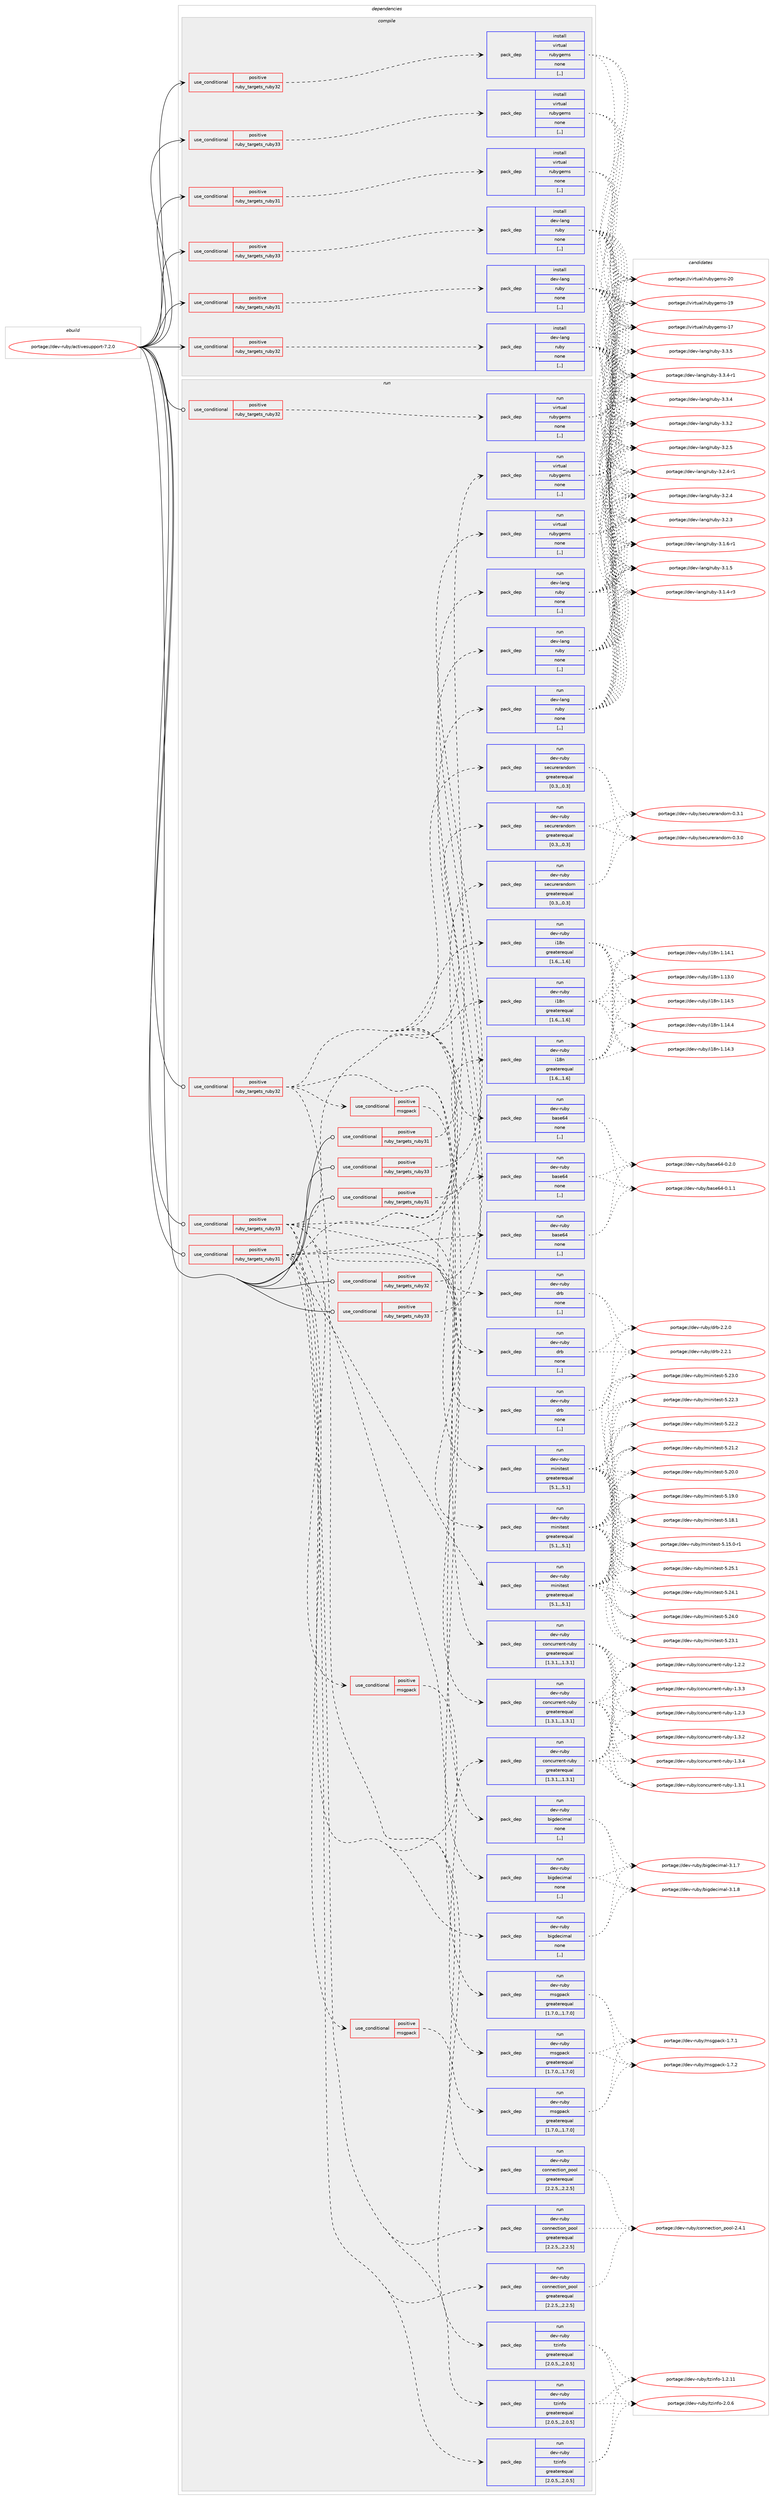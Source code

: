 digraph prolog {

# *************
# Graph options
# *************

newrank=true;
concentrate=true;
compound=true;
graph [rankdir=LR,fontname=Helvetica,fontsize=10,ranksep=1.5];#, ranksep=2.5, nodesep=0.2];
edge  [arrowhead=vee];
node  [fontname=Helvetica,fontsize=10];

# **********
# The ebuild
# **********

subgraph cluster_leftcol {
color=gray;
label=<<i>ebuild</i>>;
id [label="portage://dev-ruby/activesupport-7.2.0", color=red, width=4, href="../dev-ruby/activesupport-7.2.0.svg"];
}

# ****************
# The dependencies
# ****************

subgraph cluster_midcol {
color=gray;
label=<<i>dependencies</i>>;
subgraph cluster_compile {
fillcolor="#eeeeee";
style=filled;
label=<<i>compile</i>>;
subgraph cond174629 {
dependency670897 [label=<<TABLE BORDER="0" CELLBORDER="1" CELLSPACING="0" CELLPADDING="4"><TR><TD ROWSPAN="3" CELLPADDING="10">use_conditional</TD></TR><TR><TD>positive</TD></TR><TR><TD>ruby_targets_ruby31</TD></TR></TABLE>>, shape=none, color=red];
subgraph pack491390 {
dependency670898 [label=<<TABLE BORDER="0" CELLBORDER="1" CELLSPACING="0" CELLPADDING="4" WIDTH="220"><TR><TD ROWSPAN="6" CELLPADDING="30">pack_dep</TD></TR><TR><TD WIDTH="110">install</TD></TR><TR><TD>dev-lang</TD></TR><TR><TD>ruby</TD></TR><TR><TD>none</TD></TR><TR><TD>[,,]</TD></TR></TABLE>>, shape=none, color=blue];
}
dependency670897:e -> dependency670898:w [weight=20,style="dashed",arrowhead="vee"];
}
id:e -> dependency670897:w [weight=20,style="solid",arrowhead="vee"];
subgraph cond174630 {
dependency670899 [label=<<TABLE BORDER="0" CELLBORDER="1" CELLSPACING="0" CELLPADDING="4"><TR><TD ROWSPAN="3" CELLPADDING="10">use_conditional</TD></TR><TR><TD>positive</TD></TR><TR><TD>ruby_targets_ruby31</TD></TR></TABLE>>, shape=none, color=red];
subgraph pack491391 {
dependency670900 [label=<<TABLE BORDER="0" CELLBORDER="1" CELLSPACING="0" CELLPADDING="4" WIDTH="220"><TR><TD ROWSPAN="6" CELLPADDING="30">pack_dep</TD></TR><TR><TD WIDTH="110">install</TD></TR><TR><TD>virtual</TD></TR><TR><TD>rubygems</TD></TR><TR><TD>none</TD></TR><TR><TD>[,,]</TD></TR></TABLE>>, shape=none, color=blue];
}
dependency670899:e -> dependency670900:w [weight=20,style="dashed",arrowhead="vee"];
}
id:e -> dependency670899:w [weight=20,style="solid",arrowhead="vee"];
subgraph cond174631 {
dependency670901 [label=<<TABLE BORDER="0" CELLBORDER="1" CELLSPACING="0" CELLPADDING="4"><TR><TD ROWSPAN="3" CELLPADDING="10">use_conditional</TD></TR><TR><TD>positive</TD></TR><TR><TD>ruby_targets_ruby32</TD></TR></TABLE>>, shape=none, color=red];
subgraph pack491392 {
dependency670902 [label=<<TABLE BORDER="0" CELLBORDER="1" CELLSPACING="0" CELLPADDING="4" WIDTH="220"><TR><TD ROWSPAN="6" CELLPADDING="30">pack_dep</TD></TR><TR><TD WIDTH="110">install</TD></TR><TR><TD>dev-lang</TD></TR><TR><TD>ruby</TD></TR><TR><TD>none</TD></TR><TR><TD>[,,]</TD></TR></TABLE>>, shape=none, color=blue];
}
dependency670901:e -> dependency670902:w [weight=20,style="dashed",arrowhead="vee"];
}
id:e -> dependency670901:w [weight=20,style="solid",arrowhead="vee"];
subgraph cond174632 {
dependency670903 [label=<<TABLE BORDER="0" CELLBORDER="1" CELLSPACING="0" CELLPADDING="4"><TR><TD ROWSPAN="3" CELLPADDING="10">use_conditional</TD></TR><TR><TD>positive</TD></TR><TR><TD>ruby_targets_ruby32</TD></TR></TABLE>>, shape=none, color=red];
subgraph pack491393 {
dependency670904 [label=<<TABLE BORDER="0" CELLBORDER="1" CELLSPACING="0" CELLPADDING="4" WIDTH="220"><TR><TD ROWSPAN="6" CELLPADDING="30">pack_dep</TD></TR><TR><TD WIDTH="110">install</TD></TR><TR><TD>virtual</TD></TR><TR><TD>rubygems</TD></TR><TR><TD>none</TD></TR><TR><TD>[,,]</TD></TR></TABLE>>, shape=none, color=blue];
}
dependency670903:e -> dependency670904:w [weight=20,style="dashed",arrowhead="vee"];
}
id:e -> dependency670903:w [weight=20,style="solid",arrowhead="vee"];
subgraph cond174633 {
dependency670905 [label=<<TABLE BORDER="0" CELLBORDER="1" CELLSPACING="0" CELLPADDING="4"><TR><TD ROWSPAN="3" CELLPADDING="10">use_conditional</TD></TR><TR><TD>positive</TD></TR><TR><TD>ruby_targets_ruby33</TD></TR></TABLE>>, shape=none, color=red];
subgraph pack491394 {
dependency670906 [label=<<TABLE BORDER="0" CELLBORDER="1" CELLSPACING="0" CELLPADDING="4" WIDTH="220"><TR><TD ROWSPAN="6" CELLPADDING="30">pack_dep</TD></TR><TR><TD WIDTH="110">install</TD></TR><TR><TD>dev-lang</TD></TR><TR><TD>ruby</TD></TR><TR><TD>none</TD></TR><TR><TD>[,,]</TD></TR></TABLE>>, shape=none, color=blue];
}
dependency670905:e -> dependency670906:w [weight=20,style="dashed",arrowhead="vee"];
}
id:e -> dependency670905:w [weight=20,style="solid",arrowhead="vee"];
subgraph cond174634 {
dependency670907 [label=<<TABLE BORDER="0" CELLBORDER="1" CELLSPACING="0" CELLPADDING="4"><TR><TD ROWSPAN="3" CELLPADDING="10">use_conditional</TD></TR><TR><TD>positive</TD></TR><TR><TD>ruby_targets_ruby33</TD></TR></TABLE>>, shape=none, color=red];
subgraph pack491395 {
dependency670908 [label=<<TABLE BORDER="0" CELLBORDER="1" CELLSPACING="0" CELLPADDING="4" WIDTH="220"><TR><TD ROWSPAN="6" CELLPADDING="30">pack_dep</TD></TR><TR><TD WIDTH="110">install</TD></TR><TR><TD>virtual</TD></TR><TR><TD>rubygems</TD></TR><TR><TD>none</TD></TR><TR><TD>[,,]</TD></TR></TABLE>>, shape=none, color=blue];
}
dependency670907:e -> dependency670908:w [weight=20,style="dashed",arrowhead="vee"];
}
id:e -> dependency670907:w [weight=20,style="solid",arrowhead="vee"];
}
subgraph cluster_compileandrun {
fillcolor="#eeeeee";
style=filled;
label=<<i>compile and run</i>>;
}
subgraph cluster_run {
fillcolor="#eeeeee";
style=filled;
label=<<i>run</i>>;
subgraph cond174635 {
dependency670909 [label=<<TABLE BORDER="0" CELLBORDER="1" CELLSPACING="0" CELLPADDING="4"><TR><TD ROWSPAN="3" CELLPADDING="10">use_conditional</TD></TR><TR><TD>positive</TD></TR><TR><TD>ruby_targets_ruby31</TD></TR></TABLE>>, shape=none, color=red];
subgraph pack491396 {
dependency670910 [label=<<TABLE BORDER="0" CELLBORDER="1" CELLSPACING="0" CELLPADDING="4" WIDTH="220"><TR><TD ROWSPAN="6" CELLPADDING="30">pack_dep</TD></TR><TR><TD WIDTH="110">run</TD></TR><TR><TD>dev-lang</TD></TR><TR><TD>ruby</TD></TR><TR><TD>none</TD></TR><TR><TD>[,,]</TD></TR></TABLE>>, shape=none, color=blue];
}
dependency670909:e -> dependency670910:w [weight=20,style="dashed",arrowhead="vee"];
}
id:e -> dependency670909:w [weight=20,style="solid",arrowhead="odot"];
subgraph cond174636 {
dependency670911 [label=<<TABLE BORDER="0" CELLBORDER="1" CELLSPACING="0" CELLPADDING="4"><TR><TD ROWSPAN="3" CELLPADDING="10">use_conditional</TD></TR><TR><TD>positive</TD></TR><TR><TD>ruby_targets_ruby31</TD></TR></TABLE>>, shape=none, color=red];
subgraph pack491397 {
dependency670912 [label=<<TABLE BORDER="0" CELLBORDER="1" CELLSPACING="0" CELLPADDING="4" WIDTH="220"><TR><TD ROWSPAN="6" CELLPADDING="30">pack_dep</TD></TR><TR><TD WIDTH="110">run</TD></TR><TR><TD>dev-ruby</TD></TR><TR><TD>base64</TD></TR><TR><TD>none</TD></TR><TR><TD>[,,]</TD></TR></TABLE>>, shape=none, color=blue];
}
dependency670911:e -> dependency670912:w [weight=20,style="dashed",arrowhead="vee"];
subgraph pack491398 {
dependency670913 [label=<<TABLE BORDER="0" CELLBORDER="1" CELLSPACING="0" CELLPADDING="4" WIDTH="220"><TR><TD ROWSPAN="6" CELLPADDING="30">pack_dep</TD></TR><TR><TD WIDTH="110">run</TD></TR><TR><TD>dev-ruby</TD></TR><TR><TD>bigdecimal</TD></TR><TR><TD>none</TD></TR><TR><TD>[,,]</TD></TR></TABLE>>, shape=none, color=blue];
}
dependency670911:e -> dependency670913:w [weight=20,style="dashed",arrowhead="vee"];
subgraph pack491399 {
dependency670914 [label=<<TABLE BORDER="0" CELLBORDER="1" CELLSPACING="0" CELLPADDING="4" WIDTH="220"><TR><TD ROWSPAN="6" CELLPADDING="30">pack_dep</TD></TR><TR><TD WIDTH="110">run</TD></TR><TR><TD>dev-ruby</TD></TR><TR><TD>concurrent-ruby</TD></TR><TR><TD>greaterequal</TD></TR><TR><TD>[1.3.1,,,1.3.1]</TD></TR></TABLE>>, shape=none, color=blue];
}
dependency670911:e -> dependency670914:w [weight=20,style="dashed",arrowhead="vee"];
subgraph pack491400 {
dependency670915 [label=<<TABLE BORDER="0" CELLBORDER="1" CELLSPACING="0" CELLPADDING="4" WIDTH="220"><TR><TD ROWSPAN="6" CELLPADDING="30">pack_dep</TD></TR><TR><TD WIDTH="110">run</TD></TR><TR><TD>dev-ruby</TD></TR><TR><TD>connection_pool</TD></TR><TR><TD>greaterequal</TD></TR><TR><TD>[2.2.5,,,2.2.5]</TD></TR></TABLE>>, shape=none, color=blue];
}
dependency670911:e -> dependency670915:w [weight=20,style="dashed",arrowhead="vee"];
subgraph pack491401 {
dependency670916 [label=<<TABLE BORDER="0" CELLBORDER="1" CELLSPACING="0" CELLPADDING="4" WIDTH="220"><TR><TD ROWSPAN="6" CELLPADDING="30">pack_dep</TD></TR><TR><TD WIDTH="110">run</TD></TR><TR><TD>dev-ruby</TD></TR><TR><TD>drb</TD></TR><TR><TD>none</TD></TR><TR><TD>[,,]</TD></TR></TABLE>>, shape=none, color=blue];
}
dependency670911:e -> dependency670916:w [weight=20,style="dashed",arrowhead="vee"];
subgraph pack491402 {
dependency670917 [label=<<TABLE BORDER="0" CELLBORDER="1" CELLSPACING="0" CELLPADDING="4" WIDTH="220"><TR><TD ROWSPAN="6" CELLPADDING="30">pack_dep</TD></TR><TR><TD WIDTH="110">run</TD></TR><TR><TD>dev-ruby</TD></TR><TR><TD>i18n</TD></TR><TR><TD>greaterequal</TD></TR><TR><TD>[1.6,,,1.6]</TD></TR></TABLE>>, shape=none, color=blue];
}
dependency670911:e -> dependency670917:w [weight=20,style="dashed",arrowhead="vee"];
subgraph pack491403 {
dependency670918 [label=<<TABLE BORDER="0" CELLBORDER="1" CELLSPACING="0" CELLPADDING="4" WIDTH="220"><TR><TD ROWSPAN="6" CELLPADDING="30">pack_dep</TD></TR><TR><TD WIDTH="110">run</TD></TR><TR><TD>dev-ruby</TD></TR><TR><TD>minitest</TD></TR><TR><TD>greaterequal</TD></TR><TR><TD>[5.1,,,5.1]</TD></TR></TABLE>>, shape=none, color=blue];
}
dependency670911:e -> dependency670918:w [weight=20,style="dashed",arrowhead="vee"];
subgraph pack491404 {
dependency670919 [label=<<TABLE BORDER="0" CELLBORDER="1" CELLSPACING="0" CELLPADDING="4" WIDTH="220"><TR><TD ROWSPAN="6" CELLPADDING="30">pack_dep</TD></TR><TR><TD WIDTH="110">run</TD></TR><TR><TD>dev-ruby</TD></TR><TR><TD>securerandom</TD></TR><TR><TD>greaterequal</TD></TR><TR><TD>[0.3,,,0.3]</TD></TR></TABLE>>, shape=none, color=blue];
}
dependency670911:e -> dependency670919:w [weight=20,style="dashed",arrowhead="vee"];
subgraph pack491405 {
dependency670920 [label=<<TABLE BORDER="0" CELLBORDER="1" CELLSPACING="0" CELLPADDING="4" WIDTH="220"><TR><TD ROWSPAN="6" CELLPADDING="30">pack_dep</TD></TR><TR><TD WIDTH="110">run</TD></TR><TR><TD>dev-ruby</TD></TR><TR><TD>tzinfo</TD></TR><TR><TD>greaterequal</TD></TR><TR><TD>[2.0.5,,,2.0.5]</TD></TR></TABLE>>, shape=none, color=blue];
}
dependency670911:e -> dependency670920:w [weight=20,style="dashed",arrowhead="vee"];
subgraph cond174637 {
dependency670921 [label=<<TABLE BORDER="0" CELLBORDER="1" CELLSPACING="0" CELLPADDING="4"><TR><TD ROWSPAN="3" CELLPADDING="10">use_conditional</TD></TR><TR><TD>positive</TD></TR><TR><TD>msgpack</TD></TR></TABLE>>, shape=none, color=red];
subgraph pack491406 {
dependency670922 [label=<<TABLE BORDER="0" CELLBORDER="1" CELLSPACING="0" CELLPADDING="4" WIDTH="220"><TR><TD ROWSPAN="6" CELLPADDING="30">pack_dep</TD></TR><TR><TD WIDTH="110">run</TD></TR><TR><TD>dev-ruby</TD></TR><TR><TD>msgpack</TD></TR><TR><TD>greaterequal</TD></TR><TR><TD>[1.7.0,,,1.7.0]</TD></TR></TABLE>>, shape=none, color=blue];
}
dependency670921:e -> dependency670922:w [weight=20,style="dashed",arrowhead="vee"];
}
dependency670911:e -> dependency670921:w [weight=20,style="dashed",arrowhead="vee"];
}
id:e -> dependency670911:w [weight=20,style="solid",arrowhead="odot"];
subgraph cond174638 {
dependency670923 [label=<<TABLE BORDER="0" CELLBORDER="1" CELLSPACING="0" CELLPADDING="4"><TR><TD ROWSPAN="3" CELLPADDING="10">use_conditional</TD></TR><TR><TD>positive</TD></TR><TR><TD>ruby_targets_ruby31</TD></TR></TABLE>>, shape=none, color=red];
subgraph pack491407 {
dependency670924 [label=<<TABLE BORDER="0" CELLBORDER="1" CELLSPACING="0" CELLPADDING="4" WIDTH="220"><TR><TD ROWSPAN="6" CELLPADDING="30">pack_dep</TD></TR><TR><TD WIDTH="110">run</TD></TR><TR><TD>virtual</TD></TR><TR><TD>rubygems</TD></TR><TR><TD>none</TD></TR><TR><TD>[,,]</TD></TR></TABLE>>, shape=none, color=blue];
}
dependency670923:e -> dependency670924:w [weight=20,style="dashed",arrowhead="vee"];
}
id:e -> dependency670923:w [weight=20,style="solid",arrowhead="odot"];
subgraph cond174639 {
dependency670925 [label=<<TABLE BORDER="0" CELLBORDER="1" CELLSPACING="0" CELLPADDING="4"><TR><TD ROWSPAN="3" CELLPADDING="10">use_conditional</TD></TR><TR><TD>positive</TD></TR><TR><TD>ruby_targets_ruby32</TD></TR></TABLE>>, shape=none, color=red];
subgraph pack491408 {
dependency670926 [label=<<TABLE BORDER="0" CELLBORDER="1" CELLSPACING="0" CELLPADDING="4" WIDTH="220"><TR><TD ROWSPAN="6" CELLPADDING="30">pack_dep</TD></TR><TR><TD WIDTH="110">run</TD></TR><TR><TD>dev-lang</TD></TR><TR><TD>ruby</TD></TR><TR><TD>none</TD></TR><TR><TD>[,,]</TD></TR></TABLE>>, shape=none, color=blue];
}
dependency670925:e -> dependency670926:w [weight=20,style="dashed",arrowhead="vee"];
}
id:e -> dependency670925:w [weight=20,style="solid",arrowhead="odot"];
subgraph cond174640 {
dependency670927 [label=<<TABLE BORDER="0" CELLBORDER="1" CELLSPACING="0" CELLPADDING="4"><TR><TD ROWSPAN="3" CELLPADDING="10">use_conditional</TD></TR><TR><TD>positive</TD></TR><TR><TD>ruby_targets_ruby32</TD></TR></TABLE>>, shape=none, color=red];
subgraph pack491409 {
dependency670928 [label=<<TABLE BORDER="0" CELLBORDER="1" CELLSPACING="0" CELLPADDING="4" WIDTH="220"><TR><TD ROWSPAN="6" CELLPADDING="30">pack_dep</TD></TR><TR><TD WIDTH="110">run</TD></TR><TR><TD>dev-ruby</TD></TR><TR><TD>base64</TD></TR><TR><TD>none</TD></TR><TR><TD>[,,]</TD></TR></TABLE>>, shape=none, color=blue];
}
dependency670927:e -> dependency670928:w [weight=20,style="dashed",arrowhead="vee"];
subgraph pack491410 {
dependency670929 [label=<<TABLE BORDER="0" CELLBORDER="1" CELLSPACING="0" CELLPADDING="4" WIDTH="220"><TR><TD ROWSPAN="6" CELLPADDING="30">pack_dep</TD></TR><TR><TD WIDTH="110">run</TD></TR><TR><TD>dev-ruby</TD></TR><TR><TD>bigdecimal</TD></TR><TR><TD>none</TD></TR><TR><TD>[,,]</TD></TR></TABLE>>, shape=none, color=blue];
}
dependency670927:e -> dependency670929:w [weight=20,style="dashed",arrowhead="vee"];
subgraph pack491411 {
dependency670930 [label=<<TABLE BORDER="0" CELLBORDER="1" CELLSPACING="0" CELLPADDING="4" WIDTH="220"><TR><TD ROWSPAN="6" CELLPADDING="30">pack_dep</TD></TR><TR><TD WIDTH="110">run</TD></TR><TR><TD>dev-ruby</TD></TR><TR><TD>concurrent-ruby</TD></TR><TR><TD>greaterequal</TD></TR><TR><TD>[1.3.1,,,1.3.1]</TD></TR></TABLE>>, shape=none, color=blue];
}
dependency670927:e -> dependency670930:w [weight=20,style="dashed",arrowhead="vee"];
subgraph pack491412 {
dependency670931 [label=<<TABLE BORDER="0" CELLBORDER="1" CELLSPACING="0" CELLPADDING="4" WIDTH="220"><TR><TD ROWSPAN="6" CELLPADDING="30">pack_dep</TD></TR><TR><TD WIDTH="110">run</TD></TR><TR><TD>dev-ruby</TD></TR><TR><TD>connection_pool</TD></TR><TR><TD>greaterequal</TD></TR><TR><TD>[2.2.5,,,2.2.5]</TD></TR></TABLE>>, shape=none, color=blue];
}
dependency670927:e -> dependency670931:w [weight=20,style="dashed",arrowhead="vee"];
subgraph pack491413 {
dependency670932 [label=<<TABLE BORDER="0" CELLBORDER="1" CELLSPACING="0" CELLPADDING="4" WIDTH="220"><TR><TD ROWSPAN="6" CELLPADDING="30">pack_dep</TD></TR><TR><TD WIDTH="110">run</TD></TR><TR><TD>dev-ruby</TD></TR><TR><TD>drb</TD></TR><TR><TD>none</TD></TR><TR><TD>[,,]</TD></TR></TABLE>>, shape=none, color=blue];
}
dependency670927:e -> dependency670932:w [weight=20,style="dashed",arrowhead="vee"];
subgraph pack491414 {
dependency670933 [label=<<TABLE BORDER="0" CELLBORDER="1" CELLSPACING="0" CELLPADDING="4" WIDTH="220"><TR><TD ROWSPAN="6" CELLPADDING="30">pack_dep</TD></TR><TR><TD WIDTH="110">run</TD></TR><TR><TD>dev-ruby</TD></TR><TR><TD>i18n</TD></TR><TR><TD>greaterequal</TD></TR><TR><TD>[1.6,,,1.6]</TD></TR></TABLE>>, shape=none, color=blue];
}
dependency670927:e -> dependency670933:w [weight=20,style="dashed",arrowhead="vee"];
subgraph pack491415 {
dependency670934 [label=<<TABLE BORDER="0" CELLBORDER="1" CELLSPACING="0" CELLPADDING="4" WIDTH="220"><TR><TD ROWSPAN="6" CELLPADDING="30">pack_dep</TD></TR><TR><TD WIDTH="110">run</TD></TR><TR><TD>dev-ruby</TD></TR><TR><TD>minitest</TD></TR><TR><TD>greaterequal</TD></TR><TR><TD>[5.1,,,5.1]</TD></TR></TABLE>>, shape=none, color=blue];
}
dependency670927:e -> dependency670934:w [weight=20,style="dashed",arrowhead="vee"];
subgraph pack491416 {
dependency670935 [label=<<TABLE BORDER="0" CELLBORDER="1" CELLSPACING="0" CELLPADDING="4" WIDTH="220"><TR><TD ROWSPAN="6" CELLPADDING="30">pack_dep</TD></TR><TR><TD WIDTH="110">run</TD></TR><TR><TD>dev-ruby</TD></TR><TR><TD>securerandom</TD></TR><TR><TD>greaterequal</TD></TR><TR><TD>[0.3,,,0.3]</TD></TR></TABLE>>, shape=none, color=blue];
}
dependency670927:e -> dependency670935:w [weight=20,style="dashed",arrowhead="vee"];
subgraph pack491417 {
dependency670936 [label=<<TABLE BORDER="0" CELLBORDER="1" CELLSPACING="0" CELLPADDING="4" WIDTH="220"><TR><TD ROWSPAN="6" CELLPADDING="30">pack_dep</TD></TR><TR><TD WIDTH="110">run</TD></TR><TR><TD>dev-ruby</TD></TR><TR><TD>tzinfo</TD></TR><TR><TD>greaterequal</TD></TR><TR><TD>[2.0.5,,,2.0.5]</TD></TR></TABLE>>, shape=none, color=blue];
}
dependency670927:e -> dependency670936:w [weight=20,style="dashed",arrowhead="vee"];
subgraph cond174641 {
dependency670937 [label=<<TABLE BORDER="0" CELLBORDER="1" CELLSPACING="0" CELLPADDING="4"><TR><TD ROWSPAN="3" CELLPADDING="10">use_conditional</TD></TR><TR><TD>positive</TD></TR><TR><TD>msgpack</TD></TR></TABLE>>, shape=none, color=red];
subgraph pack491418 {
dependency670938 [label=<<TABLE BORDER="0" CELLBORDER="1" CELLSPACING="0" CELLPADDING="4" WIDTH="220"><TR><TD ROWSPAN="6" CELLPADDING="30">pack_dep</TD></TR><TR><TD WIDTH="110">run</TD></TR><TR><TD>dev-ruby</TD></TR><TR><TD>msgpack</TD></TR><TR><TD>greaterequal</TD></TR><TR><TD>[1.7.0,,,1.7.0]</TD></TR></TABLE>>, shape=none, color=blue];
}
dependency670937:e -> dependency670938:w [weight=20,style="dashed",arrowhead="vee"];
}
dependency670927:e -> dependency670937:w [weight=20,style="dashed",arrowhead="vee"];
}
id:e -> dependency670927:w [weight=20,style="solid",arrowhead="odot"];
subgraph cond174642 {
dependency670939 [label=<<TABLE BORDER="0" CELLBORDER="1" CELLSPACING="0" CELLPADDING="4"><TR><TD ROWSPAN="3" CELLPADDING="10">use_conditional</TD></TR><TR><TD>positive</TD></TR><TR><TD>ruby_targets_ruby32</TD></TR></TABLE>>, shape=none, color=red];
subgraph pack491419 {
dependency670940 [label=<<TABLE BORDER="0" CELLBORDER="1" CELLSPACING="0" CELLPADDING="4" WIDTH="220"><TR><TD ROWSPAN="6" CELLPADDING="30">pack_dep</TD></TR><TR><TD WIDTH="110">run</TD></TR><TR><TD>virtual</TD></TR><TR><TD>rubygems</TD></TR><TR><TD>none</TD></TR><TR><TD>[,,]</TD></TR></TABLE>>, shape=none, color=blue];
}
dependency670939:e -> dependency670940:w [weight=20,style="dashed",arrowhead="vee"];
}
id:e -> dependency670939:w [weight=20,style="solid",arrowhead="odot"];
subgraph cond174643 {
dependency670941 [label=<<TABLE BORDER="0" CELLBORDER="1" CELLSPACING="0" CELLPADDING="4"><TR><TD ROWSPAN="3" CELLPADDING="10">use_conditional</TD></TR><TR><TD>positive</TD></TR><TR><TD>ruby_targets_ruby33</TD></TR></TABLE>>, shape=none, color=red];
subgraph pack491420 {
dependency670942 [label=<<TABLE BORDER="0" CELLBORDER="1" CELLSPACING="0" CELLPADDING="4" WIDTH="220"><TR><TD ROWSPAN="6" CELLPADDING="30">pack_dep</TD></TR><TR><TD WIDTH="110">run</TD></TR><TR><TD>dev-lang</TD></TR><TR><TD>ruby</TD></TR><TR><TD>none</TD></TR><TR><TD>[,,]</TD></TR></TABLE>>, shape=none, color=blue];
}
dependency670941:e -> dependency670942:w [weight=20,style="dashed",arrowhead="vee"];
}
id:e -> dependency670941:w [weight=20,style="solid",arrowhead="odot"];
subgraph cond174644 {
dependency670943 [label=<<TABLE BORDER="0" CELLBORDER="1" CELLSPACING="0" CELLPADDING="4"><TR><TD ROWSPAN="3" CELLPADDING="10">use_conditional</TD></TR><TR><TD>positive</TD></TR><TR><TD>ruby_targets_ruby33</TD></TR></TABLE>>, shape=none, color=red];
subgraph pack491421 {
dependency670944 [label=<<TABLE BORDER="0" CELLBORDER="1" CELLSPACING="0" CELLPADDING="4" WIDTH="220"><TR><TD ROWSPAN="6" CELLPADDING="30">pack_dep</TD></TR><TR><TD WIDTH="110">run</TD></TR><TR><TD>dev-ruby</TD></TR><TR><TD>base64</TD></TR><TR><TD>none</TD></TR><TR><TD>[,,]</TD></TR></TABLE>>, shape=none, color=blue];
}
dependency670943:e -> dependency670944:w [weight=20,style="dashed",arrowhead="vee"];
subgraph pack491422 {
dependency670945 [label=<<TABLE BORDER="0" CELLBORDER="1" CELLSPACING="0" CELLPADDING="4" WIDTH="220"><TR><TD ROWSPAN="6" CELLPADDING="30">pack_dep</TD></TR><TR><TD WIDTH="110">run</TD></TR><TR><TD>dev-ruby</TD></TR><TR><TD>bigdecimal</TD></TR><TR><TD>none</TD></TR><TR><TD>[,,]</TD></TR></TABLE>>, shape=none, color=blue];
}
dependency670943:e -> dependency670945:w [weight=20,style="dashed",arrowhead="vee"];
subgraph pack491423 {
dependency670946 [label=<<TABLE BORDER="0" CELLBORDER="1" CELLSPACING="0" CELLPADDING="4" WIDTH="220"><TR><TD ROWSPAN="6" CELLPADDING="30">pack_dep</TD></TR><TR><TD WIDTH="110">run</TD></TR><TR><TD>dev-ruby</TD></TR><TR><TD>concurrent-ruby</TD></TR><TR><TD>greaterequal</TD></TR><TR><TD>[1.3.1,,,1.3.1]</TD></TR></TABLE>>, shape=none, color=blue];
}
dependency670943:e -> dependency670946:w [weight=20,style="dashed",arrowhead="vee"];
subgraph pack491424 {
dependency670947 [label=<<TABLE BORDER="0" CELLBORDER="1" CELLSPACING="0" CELLPADDING="4" WIDTH="220"><TR><TD ROWSPAN="6" CELLPADDING="30">pack_dep</TD></TR><TR><TD WIDTH="110">run</TD></TR><TR><TD>dev-ruby</TD></TR><TR><TD>connection_pool</TD></TR><TR><TD>greaterequal</TD></TR><TR><TD>[2.2.5,,,2.2.5]</TD></TR></TABLE>>, shape=none, color=blue];
}
dependency670943:e -> dependency670947:w [weight=20,style="dashed",arrowhead="vee"];
subgraph pack491425 {
dependency670948 [label=<<TABLE BORDER="0" CELLBORDER="1" CELLSPACING="0" CELLPADDING="4" WIDTH="220"><TR><TD ROWSPAN="6" CELLPADDING="30">pack_dep</TD></TR><TR><TD WIDTH="110">run</TD></TR><TR><TD>dev-ruby</TD></TR><TR><TD>drb</TD></TR><TR><TD>none</TD></TR><TR><TD>[,,]</TD></TR></TABLE>>, shape=none, color=blue];
}
dependency670943:e -> dependency670948:w [weight=20,style="dashed",arrowhead="vee"];
subgraph pack491426 {
dependency670949 [label=<<TABLE BORDER="0" CELLBORDER="1" CELLSPACING="0" CELLPADDING="4" WIDTH="220"><TR><TD ROWSPAN="6" CELLPADDING="30">pack_dep</TD></TR><TR><TD WIDTH="110">run</TD></TR><TR><TD>dev-ruby</TD></TR><TR><TD>i18n</TD></TR><TR><TD>greaterequal</TD></TR><TR><TD>[1.6,,,1.6]</TD></TR></TABLE>>, shape=none, color=blue];
}
dependency670943:e -> dependency670949:w [weight=20,style="dashed",arrowhead="vee"];
subgraph pack491427 {
dependency670950 [label=<<TABLE BORDER="0" CELLBORDER="1" CELLSPACING="0" CELLPADDING="4" WIDTH="220"><TR><TD ROWSPAN="6" CELLPADDING="30">pack_dep</TD></TR><TR><TD WIDTH="110">run</TD></TR><TR><TD>dev-ruby</TD></TR><TR><TD>minitest</TD></TR><TR><TD>greaterequal</TD></TR><TR><TD>[5.1,,,5.1]</TD></TR></TABLE>>, shape=none, color=blue];
}
dependency670943:e -> dependency670950:w [weight=20,style="dashed",arrowhead="vee"];
subgraph pack491428 {
dependency670951 [label=<<TABLE BORDER="0" CELLBORDER="1" CELLSPACING="0" CELLPADDING="4" WIDTH="220"><TR><TD ROWSPAN="6" CELLPADDING="30">pack_dep</TD></TR><TR><TD WIDTH="110">run</TD></TR><TR><TD>dev-ruby</TD></TR><TR><TD>securerandom</TD></TR><TR><TD>greaterequal</TD></TR><TR><TD>[0.3,,,0.3]</TD></TR></TABLE>>, shape=none, color=blue];
}
dependency670943:e -> dependency670951:w [weight=20,style="dashed",arrowhead="vee"];
subgraph pack491429 {
dependency670952 [label=<<TABLE BORDER="0" CELLBORDER="1" CELLSPACING="0" CELLPADDING="4" WIDTH="220"><TR><TD ROWSPAN="6" CELLPADDING="30">pack_dep</TD></TR><TR><TD WIDTH="110">run</TD></TR><TR><TD>dev-ruby</TD></TR><TR><TD>tzinfo</TD></TR><TR><TD>greaterequal</TD></TR><TR><TD>[2.0.5,,,2.0.5]</TD></TR></TABLE>>, shape=none, color=blue];
}
dependency670943:e -> dependency670952:w [weight=20,style="dashed",arrowhead="vee"];
subgraph cond174645 {
dependency670953 [label=<<TABLE BORDER="0" CELLBORDER="1" CELLSPACING="0" CELLPADDING="4"><TR><TD ROWSPAN="3" CELLPADDING="10">use_conditional</TD></TR><TR><TD>positive</TD></TR><TR><TD>msgpack</TD></TR></TABLE>>, shape=none, color=red];
subgraph pack491430 {
dependency670954 [label=<<TABLE BORDER="0" CELLBORDER="1" CELLSPACING="0" CELLPADDING="4" WIDTH="220"><TR><TD ROWSPAN="6" CELLPADDING="30">pack_dep</TD></TR><TR><TD WIDTH="110">run</TD></TR><TR><TD>dev-ruby</TD></TR><TR><TD>msgpack</TD></TR><TR><TD>greaterequal</TD></TR><TR><TD>[1.7.0,,,1.7.0]</TD></TR></TABLE>>, shape=none, color=blue];
}
dependency670953:e -> dependency670954:w [weight=20,style="dashed",arrowhead="vee"];
}
dependency670943:e -> dependency670953:w [weight=20,style="dashed",arrowhead="vee"];
}
id:e -> dependency670943:w [weight=20,style="solid",arrowhead="odot"];
subgraph cond174646 {
dependency670955 [label=<<TABLE BORDER="0" CELLBORDER="1" CELLSPACING="0" CELLPADDING="4"><TR><TD ROWSPAN="3" CELLPADDING="10">use_conditional</TD></TR><TR><TD>positive</TD></TR><TR><TD>ruby_targets_ruby33</TD></TR></TABLE>>, shape=none, color=red];
subgraph pack491431 {
dependency670956 [label=<<TABLE BORDER="0" CELLBORDER="1" CELLSPACING="0" CELLPADDING="4" WIDTH="220"><TR><TD ROWSPAN="6" CELLPADDING="30">pack_dep</TD></TR><TR><TD WIDTH="110">run</TD></TR><TR><TD>virtual</TD></TR><TR><TD>rubygems</TD></TR><TR><TD>none</TD></TR><TR><TD>[,,]</TD></TR></TABLE>>, shape=none, color=blue];
}
dependency670955:e -> dependency670956:w [weight=20,style="dashed",arrowhead="vee"];
}
id:e -> dependency670955:w [weight=20,style="solid",arrowhead="odot"];
}
}

# **************
# The candidates
# **************

subgraph cluster_choices {
rank=same;
color=gray;
label=<<i>candidates</i>>;

subgraph choice491390 {
color=black;
nodesep=1;
choice10010111845108971101034711411798121455146514653 [label="portage://dev-lang/ruby-3.3.5", color=red, width=4,href="../dev-lang/ruby-3.3.5.svg"];
choice100101118451089711010347114117981214551465146524511449 [label="portage://dev-lang/ruby-3.3.4-r1", color=red, width=4,href="../dev-lang/ruby-3.3.4-r1.svg"];
choice10010111845108971101034711411798121455146514652 [label="portage://dev-lang/ruby-3.3.4", color=red, width=4,href="../dev-lang/ruby-3.3.4.svg"];
choice10010111845108971101034711411798121455146514650 [label="portage://dev-lang/ruby-3.3.2", color=red, width=4,href="../dev-lang/ruby-3.3.2.svg"];
choice10010111845108971101034711411798121455146504653 [label="portage://dev-lang/ruby-3.2.5", color=red, width=4,href="../dev-lang/ruby-3.2.5.svg"];
choice100101118451089711010347114117981214551465046524511449 [label="portage://dev-lang/ruby-3.2.4-r1", color=red, width=4,href="../dev-lang/ruby-3.2.4-r1.svg"];
choice10010111845108971101034711411798121455146504652 [label="portage://dev-lang/ruby-3.2.4", color=red, width=4,href="../dev-lang/ruby-3.2.4.svg"];
choice10010111845108971101034711411798121455146504651 [label="portage://dev-lang/ruby-3.2.3", color=red, width=4,href="../dev-lang/ruby-3.2.3.svg"];
choice100101118451089711010347114117981214551464946544511449 [label="portage://dev-lang/ruby-3.1.6-r1", color=red, width=4,href="../dev-lang/ruby-3.1.6-r1.svg"];
choice10010111845108971101034711411798121455146494653 [label="portage://dev-lang/ruby-3.1.5", color=red, width=4,href="../dev-lang/ruby-3.1.5.svg"];
choice100101118451089711010347114117981214551464946524511451 [label="portage://dev-lang/ruby-3.1.4-r3", color=red, width=4,href="../dev-lang/ruby-3.1.4-r3.svg"];
dependency670898:e -> choice10010111845108971101034711411798121455146514653:w [style=dotted,weight="100"];
dependency670898:e -> choice100101118451089711010347114117981214551465146524511449:w [style=dotted,weight="100"];
dependency670898:e -> choice10010111845108971101034711411798121455146514652:w [style=dotted,weight="100"];
dependency670898:e -> choice10010111845108971101034711411798121455146514650:w [style=dotted,weight="100"];
dependency670898:e -> choice10010111845108971101034711411798121455146504653:w [style=dotted,weight="100"];
dependency670898:e -> choice100101118451089711010347114117981214551465046524511449:w [style=dotted,weight="100"];
dependency670898:e -> choice10010111845108971101034711411798121455146504652:w [style=dotted,weight="100"];
dependency670898:e -> choice10010111845108971101034711411798121455146504651:w [style=dotted,weight="100"];
dependency670898:e -> choice100101118451089711010347114117981214551464946544511449:w [style=dotted,weight="100"];
dependency670898:e -> choice10010111845108971101034711411798121455146494653:w [style=dotted,weight="100"];
dependency670898:e -> choice100101118451089711010347114117981214551464946524511451:w [style=dotted,weight="100"];
}
subgraph choice491391 {
color=black;
nodesep=1;
choice118105114116117971084711411798121103101109115455048 [label="portage://virtual/rubygems-20", color=red, width=4,href="../virtual/rubygems-20.svg"];
choice118105114116117971084711411798121103101109115454957 [label="portage://virtual/rubygems-19", color=red, width=4,href="../virtual/rubygems-19.svg"];
choice118105114116117971084711411798121103101109115454955 [label="portage://virtual/rubygems-17", color=red, width=4,href="../virtual/rubygems-17.svg"];
dependency670900:e -> choice118105114116117971084711411798121103101109115455048:w [style=dotted,weight="100"];
dependency670900:e -> choice118105114116117971084711411798121103101109115454957:w [style=dotted,weight="100"];
dependency670900:e -> choice118105114116117971084711411798121103101109115454955:w [style=dotted,weight="100"];
}
subgraph choice491392 {
color=black;
nodesep=1;
choice10010111845108971101034711411798121455146514653 [label="portage://dev-lang/ruby-3.3.5", color=red, width=4,href="../dev-lang/ruby-3.3.5.svg"];
choice100101118451089711010347114117981214551465146524511449 [label="portage://dev-lang/ruby-3.3.4-r1", color=red, width=4,href="../dev-lang/ruby-3.3.4-r1.svg"];
choice10010111845108971101034711411798121455146514652 [label="portage://dev-lang/ruby-3.3.4", color=red, width=4,href="../dev-lang/ruby-3.3.4.svg"];
choice10010111845108971101034711411798121455146514650 [label="portage://dev-lang/ruby-3.3.2", color=red, width=4,href="../dev-lang/ruby-3.3.2.svg"];
choice10010111845108971101034711411798121455146504653 [label="portage://dev-lang/ruby-3.2.5", color=red, width=4,href="../dev-lang/ruby-3.2.5.svg"];
choice100101118451089711010347114117981214551465046524511449 [label="portage://dev-lang/ruby-3.2.4-r1", color=red, width=4,href="../dev-lang/ruby-3.2.4-r1.svg"];
choice10010111845108971101034711411798121455146504652 [label="portage://dev-lang/ruby-3.2.4", color=red, width=4,href="../dev-lang/ruby-3.2.4.svg"];
choice10010111845108971101034711411798121455146504651 [label="portage://dev-lang/ruby-3.2.3", color=red, width=4,href="../dev-lang/ruby-3.2.3.svg"];
choice100101118451089711010347114117981214551464946544511449 [label="portage://dev-lang/ruby-3.1.6-r1", color=red, width=4,href="../dev-lang/ruby-3.1.6-r1.svg"];
choice10010111845108971101034711411798121455146494653 [label="portage://dev-lang/ruby-3.1.5", color=red, width=4,href="../dev-lang/ruby-3.1.5.svg"];
choice100101118451089711010347114117981214551464946524511451 [label="portage://dev-lang/ruby-3.1.4-r3", color=red, width=4,href="../dev-lang/ruby-3.1.4-r3.svg"];
dependency670902:e -> choice10010111845108971101034711411798121455146514653:w [style=dotted,weight="100"];
dependency670902:e -> choice100101118451089711010347114117981214551465146524511449:w [style=dotted,weight="100"];
dependency670902:e -> choice10010111845108971101034711411798121455146514652:w [style=dotted,weight="100"];
dependency670902:e -> choice10010111845108971101034711411798121455146514650:w [style=dotted,weight="100"];
dependency670902:e -> choice10010111845108971101034711411798121455146504653:w [style=dotted,weight="100"];
dependency670902:e -> choice100101118451089711010347114117981214551465046524511449:w [style=dotted,weight="100"];
dependency670902:e -> choice10010111845108971101034711411798121455146504652:w [style=dotted,weight="100"];
dependency670902:e -> choice10010111845108971101034711411798121455146504651:w [style=dotted,weight="100"];
dependency670902:e -> choice100101118451089711010347114117981214551464946544511449:w [style=dotted,weight="100"];
dependency670902:e -> choice10010111845108971101034711411798121455146494653:w [style=dotted,weight="100"];
dependency670902:e -> choice100101118451089711010347114117981214551464946524511451:w [style=dotted,weight="100"];
}
subgraph choice491393 {
color=black;
nodesep=1;
choice118105114116117971084711411798121103101109115455048 [label="portage://virtual/rubygems-20", color=red, width=4,href="../virtual/rubygems-20.svg"];
choice118105114116117971084711411798121103101109115454957 [label="portage://virtual/rubygems-19", color=red, width=4,href="../virtual/rubygems-19.svg"];
choice118105114116117971084711411798121103101109115454955 [label="portage://virtual/rubygems-17", color=red, width=4,href="../virtual/rubygems-17.svg"];
dependency670904:e -> choice118105114116117971084711411798121103101109115455048:w [style=dotted,weight="100"];
dependency670904:e -> choice118105114116117971084711411798121103101109115454957:w [style=dotted,weight="100"];
dependency670904:e -> choice118105114116117971084711411798121103101109115454955:w [style=dotted,weight="100"];
}
subgraph choice491394 {
color=black;
nodesep=1;
choice10010111845108971101034711411798121455146514653 [label="portage://dev-lang/ruby-3.3.5", color=red, width=4,href="../dev-lang/ruby-3.3.5.svg"];
choice100101118451089711010347114117981214551465146524511449 [label="portage://dev-lang/ruby-3.3.4-r1", color=red, width=4,href="../dev-lang/ruby-3.3.4-r1.svg"];
choice10010111845108971101034711411798121455146514652 [label="portage://dev-lang/ruby-3.3.4", color=red, width=4,href="../dev-lang/ruby-3.3.4.svg"];
choice10010111845108971101034711411798121455146514650 [label="portage://dev-lang/ruby-3.3.2", color=red, width=4,href="../dev-lang/ruby-3.3.2.svg"];
choice10010111845108971101034711411798121455146504653 [label="portage://dev-lang/ruby-3.2.5", color=red, width=4,href="../dev-lang/ruby-3.2.5.svg"];
choice100101118451089711010347114117981214551465046524511449 [label="portage://dev-lang/ruby-3.2.4-r1", color=red, width=4,href="../dev-lang/ruby-3.2.4-r1.svg"];
choice10010111845108971101034711411798121455146504652 [label="portage://dev-lang/ruby-3.2.4", color=red, width=4,href="../dev-lang/ruby-3.2.4.svg"];
choice10010111845108971101034711411798121455146504651 [label="portage://dev-lang/ruby-3.2.3", color=red, width=4,href="../dev-lang/ruby-3.2.3.svg"];
choice100101118451089711010347114117981214551464946544511449 [label="portage://dev-lang/ruby-3.1.6-r1", color=red, width=4,href="../dev-lang/ruby-3.1.6-r1.svg"];
choice10010111845108971101034711411798121455146494653 [label="portage://dev-lang/ruby-3.1.5", color=red, width=4,href="../dev-lang/ruby-3.1.5.svg"];
choice100101118451089711010347114117981214551464946524511451 [label="portage://dev-lang/ruby-3.1.4-r3", color=red, width=4,href="../dev-lang/ruby-3.1.4-r3.svg"];
dependency670906:e -> choice10010111845108971101034711411798121455146514653:w [style=dotted,weight="100"];
dependency670906:e -> choice100101118451089711010347114117981214551465146524511449:w [style=dotted,weight="100"];
dependency670906:e -> choice10010111845108971101034711411798121455146514652:w [style=dotted,weight="100"];
dependency670906:e -> choice10010111845108971101034711411798121455146514650:w [style=dotted,weight="100"];
dependency670906:e -> choice10010111845108971101034711411798121455146504653:w [style=dotted,weight="100"];
dependency670906:e -> choice100101118451089711010347114117981214551465046524511449:w [style=dotted,weight="100"];
dependency670906:e -> choice10010111845108971101034711411798121455146504652:w [style=dotted,weight="100"];
dependency670906:e -> choice10010111845108971101034711411798121455146504651:w [style=dotted,weight="100"];
dependency670906:e -> choice100101118451089711010347114117981214551464946544511449:w [style=dotted,weight="100"];
dependency670906:e -> choice10010111845108971101034711411798121455146494653:w [style=dotted,weight="100"];
dependency670906:e -> choice100101118451089711010347114117981214551464946524511451:w [style=dotted,weight="100"];
}
subgraph choice491395 {
color=black;
nodesep=1;
choice118105114116117971084711411798121103101109115455048 [label="portage://virtual/rubygems-20", color=red, width=4,href="../virtual/rubygems-20.svg"];
choice118105114116117971084711411798121103101109115454957 [label="portage://virtual/rubygems-19", color=red, width=4,href="../virtual/rubygems-19.svg"];
choice118105114116117971084711411798121103101109115454955 [label="portage://virtual/rubygems-17", color=red, width=4,href="../virtual/rubygems-17.svg"];
dependency670908:e -> choice118105114116117971084711411798121103101109115455048:w [style=dotted,weight="100"];
dependency670908:e -> choice118105114116117971084711411798121103101109115454957:w [style=dotted,weight="100"];
dependency670908:e -> choice118105114116117971084711411798121103101109115454955:w [style=dotted,weight="100"];
}
subgraph choice491396 {
color=black;
nodesep=1;
choice10010111845108971101034711411798121455146514653 [label="portage://dev-lang/ruby-3.3.5", color=red, width=4,href="../dev-lang/ruby-3.3.5.svg"];
choice100101118451089711010347114117981214551465146524511449 [label="portage://dev-lang/ruby-3.3.4-r1", color=red, width=4,href="../dev-lang/ruby-3.3.4-r1.svg"];
choice10010111845108971101034711411798121455146514652 [label="portage://dev-lang/ruby-3.3.4", color=red, width=4,href="../dev-lang/ruby-3.3.4.svg"];
choice10010111845108971101034711411798121455146514650 [label="portage://dev-lang/ruby-3.3.2", color=red, width=4,href="../dev-lang/ruby-3.3.2.svg"];
choice10010111845108971101034711411798121455146504653 [label="portage://dev-lang/ruby-3.2.5", color=red, width=4,href="../dev-lang/ruby-3.2.5.svg"];
choice100101118451089711010347114117981214551465046524511449 [label="portage://dev-lang/ruby-3.2.4-r1", color=red, width=4,href="../dev-lang/ruby-3.2.4-r1.svg"];
choice10010111845108971101034711411798121455146504652 [label="portage://dev-lang/ruby-3.2.4", color=red, width=4,href="../dev-lang/ruby-3.2.4.svg"];
choice10010111845108971101034711411798121455146504651 [label="portage://dev-lang/ruby-3.2.3", color=red, width=4,href="../dev-lang/ruby-3.2.3.svg"];
choice100101118451089711010347114117981214551464946544511449 [label="portage://dev-lang/ruby-3.1.6-r1", color=red, width=4,href="../dev-lang/ruby-3.1.6-r1.svg"];
choice10010111845108971101034711411798121455146494653 [label="portage://dev-lang/ruby-3.1.5", color=red, width=4,href="../dev-lang/ruby-3.1.5.svg"];
choice100101118451089711010347114117981214551464946524511451 [label="portage://dev-lang/ruby-3.1.4-r3", color=red, width=4,href="../dev-lang/ruby-3.1.4-r3.svg"];
dependency670910:e -> choice10010111845108971101034711411798121455146514653:w [style=dotted,weight="100"];
dependency670910:e -> choice100101118451089711010347114117981214551465146524511449:w [style=dotted,weight="100"];
dependency670910:e -> choice10010111845108971101034711411798121455146514652:w [style=dotted,weight="100"];
dependency670910:e -> choice10010111845108971101034711411798121455146514650:w [style=dotted,weight="100"];
dependency670910:e -> choice10010111845108971101034711411798121455146504653:w [style=dotted,weight="100"];
dependency670910:e -> choice100101118451089711010347114117981214551465046524511449:w [style=dotted,weight="100"];
dependency670910:e -> choice10010111845108971101034711411798121455146504652:w [style=dotted,weight="100"];
dependency670910:e -> choice10010111845108971101034711411798121455146504651:w [style=dotted,weight="100"];
dependency670910:e -> choice100101118451089711010347114117981214551464946544511449:w [style=dotted,weight="100"];
dependency670910:e -> choice10010111845108971101034711411798121455146494653:w [style=dotted,weight="100"];
dependency670910:e -> choice100101118451089711010347114117981214551464946524511451:w [style=dotted,weight="100"];
}
subgraph choice491397 {
color=black;
nodesep=1;
choice10010111845114117981214798971151015452454846504648 [label="portage://dev-ruby/base64-0.2.0", color=red, width=4,href="../dev-ruby/base64-0.2.0.svg"];
choice10010111845114117981214798971151015452454846494649 [label="portage://dev-ruby/base64-0.1.1", color=red, width=4,href="../dev-ruby/base64-0.1.1.svg"];
dependency670912:e -> choice10010111845114117981214798971151015452454846504648:w [style=dotted,weight="100"];
dependency670912:e -> choice10010111845114117981214798971151015452454846494649:w [style=dotted,weight="100"];
}
subgraph choice491398 {
color=black;
nodesep=1;
choice100101118451141179812147981051031001019910510997108455146494656 [label="portage://dev-ruby/bigdecimal-3.1.8", color=red, width=4,href="../dev-ruby/bigdecimal-3.1.8.svg"];
choice100101118451141179812147981051031001019910510997108455146494655 [label="portage://dev-ruby/bigdecimal-3.1.7", color=red, width=4,href="../dev-ruby/bigdecimal-3.1.7.svg"];
dependency670913:e -> choice100101118451141179812147981051031001019910510997108455146494656:w [style=dotted,weight="100"];
dependency670913:e -> choice100101118451141179812147981051031001019910510997108455146494655:w [style=dotted,weight="100"];
}
subgraph choice491399 {
color=black;
nodesep=1;
choice10010111845114117981214799111110991171141141011101164511411798121454946514652 [label="portage://dev-ruby/concurrent-ruby-1.3.4", color=red, width=4,href="../dev-ruby/concurrent-ruby-1.3.4.svg"];
choice10010111845114117981214799111110991171141141011101164511411798121454946514651 [label="portage://dev-ruby/concurrent-ruby-1.3.3", color=red, width=4,href="../dev-ruby/concurrent-ruby-1.3.3.svg"];
choice10010111845114117981214799111110991171141141011101164511411798121454946514650 [label="portage://dev-ruby/concurrent-ruby-1.3.2", color=red, width=4,href="../dev-ruby/concurrent-ruby-1.3.2.svg"];
choice10010111845114117981214799111110991171141141011101164511411798121454946514649 [label="portage://dev-ruby/concurrent-ruby-1.3.1", color=red, width=4,href="../dev-ruby/concurrent-ruby-1.3.1.svg"];
choice10010111845114117981214799111110991171141141011101164511411798121454946504651 [label="portage://dev-ruby/concurrent-ruby-1.2.3", color=red, width=4,href="../dev-ruby/concurrent-ruby-1.2.3.svg"];
choice10010111845114117981214799111110991171141141011101164511411798121454946504650 [label="portage://dev-ruby/concurrent-ruby-1.2.2", color=red, width=4,href="../dev-ruby/concurrent-ruby-1.2.2.svg"];
dependency670914:e -> choice10010111845114117981214799111110991171141141011101164511411798121454946514652:w [style=dotted,weight="100"];
dependency670914:e -> choice10010111845114117981214799111110991171141141011101164511411798121454946514651:w [style=dotted,weight="100"];
dependency670914:e -> choice10010111845114117981214799111110991171141141011101164511411798121454946514650:w [style=dotted,weight="100"];
dependency670914:e -> choice10010111845114117981214799111110991171141141011101164511411798121454946514649:w [style=dotted,weight="100"];
dependency670914:e -> choice10010111845114117981214799111110991171141141011101164511411798121454946504651:w [style=dotted,weight="100"];
dependency670914:e -> choice10010111845114117981214799111110991171141141011101164511411798121454946504650:w [style=dotted,weight="100"];
}
subgraph choice491400 {
color=black;
nodesep=1;
choice100101118451141179812147991111101101019911610511111095112111111108455046524649 [label="portage://dev-ruby/connection_pool-2.4.1", color=red, width=4,href="../dev-ruby/connection_pool-2.4.1.svg"];
dependency670915:e -> choice100101118451141179812147991111101101019911610511111095112111111108455046524649:w [style=dotted,weight="100"];
}
subgraph choice491401 {
color=black;
nodesep=1;
choice10010111845114117981214710011498455046504649 [label="portage://dev-ruby/drb-2.2.1", color=red, width=4,href="../dev-ruby/drb-2.2.1.svg"];
choice10010111845114117981214710011498455046504648 [label="portage://dev-ruby/drb-2.2.0", color=red, width=4,href="../dev-ruby/drb-2.2.0.svg"];
dependency670916:e -> choice10010111845114117981214710011498455046504649:w [style=dotted,weight="100"];
dependency670916:e -> choice10010111845114117981214710011498455046504648:w [style=dotted,weight="100"];
}
subgraph choice491402 {
color=black;
nodesep=1;
choice100101118451141179812147105495611045494649524653 [label="portage://dev-ruby/i18n-1.14.5", color=red, width=4,href="../dev-ruby/i18n-1.14.5.svg"];
choice100101118451141179812147105495611045494649524652 [label="portage://dev-ruby/i18n-1.14.4", color=red, width=4,href="../dev-ruby/i18n-1.14.4.svg"];
choice100101118451141179812147105495611045494649524651 [label="portage://dev-ruby/i18n-1.14.3", color=red, width=4,href="../dev-ruby/i18n-1.14.3.svg"];
choice100101118451141179812147105495611045494649524649 [label="portage://dev-ruby/i18n-1.14.1", color=red, width=4,href="../dev-ruby/i18n-1.14.1.svg"];
choice100101118451141179812147105495611045494649514648 [label="portage://dev-ruby/i18n-1.13.0", color=red, width=4,href="../dev-ruby/i18n-1.13.0.svg"];
dependency670917:e -> choice100101118451141179812147105495611045494649524653:w [style=dotted,weight="100"];
dependency670917:e -> choice100101118451141179812147105495611045494649524652:w [style=dotted,weight="100"];
dependency670917:e -> choice100101118451141179812147105495611045494649524651:w [style=dotted,weight="100"];
dependency670917:e -> choice100101118451141179812147105495611045494649524649:w [style=dotted,weight="100"];
dependency670917:e -> choice100101118451141179812147105495611045494649514648:w [style=dotted,weight="100"];
}
subgraph choice491403 {
color=black;
nodesep=1;
choice10010111845114117981214710910511010511610111511645534650534649 [label="portage://dev-ruby/minitest-5.25.1", color=red, width=4,href="../dev-ruby/minitest-5.25.1.svg"];
choice10010111845114117981214710910511010511610111511645534650524649 [label="portage://dev-ruby/minitest-5.24.1", color=red, width=4,href="../dev-ruby/minitest-5.24.1.svg"];
choice10010111845114117981214710910511010511610111511645534650524648 [label="portage://dev-ruby/minitest-5.24.0", color=red, width=4,href="../dev-ruby/minitest-5.24.0.svg"];
choice10010111845114117981214710910511010511610111511645534650514649 [label="portage://dev-ruby/minitest-5.23.1", color=red, width=4,href="../dev-ruby/minitest-5.23.1.svg"];
choice10010111845114117981214710910511010511610111511645534650514648 [label="portage://dev-ruby/minitest-5.23.0", color=red, width=4,href="../dev-ruby/minitest-5.23.0.svg"];
choice10010111845114117981214710910511010511610111511645534650504651 [label="portage://dev-ruby/minitest-5.22.3", color=red, width=4,href="../dev-ruby/minitest-5.22.3.svg"];
choice10010111845114117981214710910511010511610111511645534650504650 [label="portage://dev-ruby/minitest-5.22.2", color=red, width=4,href="../dev-ruby/minitest-5.22.2.svg"];
choice10010111845114117981214710910511010511610111511645534650494650 [label="portage://dev-ruby/minitest-5.21.2", color=red, width=4,href="../dev-ruby/minitest-5.21.2.svg"];
choice10010111845114117981214710910511010511610111511645534650484648 [label="portage://dev-ruby/minitest-5.20.0", color=red, width=4,href="../dev-ruby/minitest-5.20.0.svg"];
choice10010111845114117981214710910511010511610111511645534649574648 [label="portage://dev-ruby/minitest-5.19.0", color=red, width=4,href="../dev-ruby/minitest-5.19.0.svg"];
choice10010111845114117981214710910511010511610111511645534649564649 [label="portage://dev-ruby/minitest-5.18.1", color=red, width=4,href="../dev-ruby/minitest-5.18.1.svg"];
choice100101118451141179812147109105110105116101115116455346495346484511449 [label="portage://dev-ruby/minitest-5.15.0-r1", color=red, width=4,href="../dev-ruby/minitest-5.15.0-r1.svg"];
dependency670918:e -> choice10010111845114117981214710910511010511610111511645534650534649:w [style=dotted,weight="100"];
dependency670918:e -> choice10010111845114117981214710910511010511610111511645534650524649:w [style=dotted,weight="100"];
dependency670918:e -> choice10010111845114117981214710910511010511610111511645534650524648:w [style=dotted,weight="100"];
dependency670918:e -> choice10010111845114117981214710910511010511610111511645534650514649:w [style=dotted,weight="100"];
dependency670918:e -> choice10010111845114117981214710910511010511610111511645534650514648:w [style=dotted,weight="100"];
dependency670918:e -> choice10010111845114117981214710910511010511610111511645534650504651:w [style=dotted,weight="100"];
dependency670918:e -> choice10010111845114117981214710910511010511610111511645534650504650:w [style=dotted,weight="100"];
dependency670918:e -> choice10010111845114117981214710910511010511610111511645534650494650:w [style=dotted,weight="100"];
dependency670918:e -> choice10010111845114117981214710910511010511610111511645534650484648:w [style=dotted,weight="100"];
dependency670918:e -> choice10010111845114117981214710910511010511610111511645534649574648:w [style=dotted,weight="100"];
dependency670918:e -> choice10010111845114117981214710910511010511610111511645534649564649:w [style=dotted,weight="100"];
dependency670918:e -> choice100101118451141179812147109105110105116101115116455346495346484511449:w [style=dotted,weight="100"];
}
subgraph choice491404 {
color=black;
nodesep=1;
choice1001011184511411798121471151019911711410111497110100111109454846514649 [label="portage://dev-ruby/securerandom-0.3.1", color=red, width=4,href="../dev-ruby/securerandom-0.3.1.svg"];
choice1001011184511411798121471151019911711410111497110100111109454846514648 [label="portage://dev-ruby/securerandom-0.3.0", color=red, width=4,href="../dev-ruby/securerandom-0.3.0.svg"];
dependency670919:e -> choice1001011184511411798121471151019911711410111497110100111109454846514649:w [style=dotted,weight="100"];
dependency670919:e -> choice1001011184511411798121471151019911711410111497110100111109454846514648:w [style=dotted,weight="100"];
}
subgraph choice491405 {
color=black;
nodesep=1;
choice100101118451141179812147116122105110102111455046484654 [label="portage://dev-ruby/tzinfo-2.0.6", color=red, width=4,href="../dev-ruby/tzinfo-2.0.6.svg"];
choice10010111845114117981214711612210511010211145494650464949 [label="portage://dev-ruby/tzinfo-1.2.11", color=red, width=4,href="../dev-ruby/tzinfo-1.2.11.svg"];
dependency670920:e -> choice100101118451141179812147116122105110102111455046484654:w [style=dotted,weight="100"];
dependency670920:e -> choice10010111845114117981214711612210511010211145494650464949:w [style=dotted,weight="100"];
}
subgraph choice491406 {
color=black;
nodesep=1;
choice1001011184511411798121471091151031129799107454946554650 [label="portage://dev-ruby/msgpack-1.7.2", color=red, width=4,href="../dev-ruby/msgpack-1.7.2.svg"];
choice1001011184511411798121471091151031129799107454946554649 [label="portage://dev-ruby/msgpack-1.7.1", color=red, width=4,href="../dev-ruby/msgpack-1.7.1.svg"];
dependency670922:e -> choice1001011184511411798121471091151031129799107454946554650:w [style=dotted,weight="100"];
dependency670922:e -> choice1001011184511411798121471091151031129799107454946554649:w [style=dotted,weight="100"];
}
subgraph choice491407 {
color=black;
nodesep=1;
choice118105114116117971084711411798121103101109115455048 [label="portage://virtual/rubygems-20", color=red, width=4,href="../virtual/rubygems-20.svg"];
choice118105114116117971084711411798121103101109115454957 [label="portage://virtual/rubygems-19", color=red, width=4,href="../virtual/rubygems-19.svg"];
choice118105114116117971084711411798121103101109115454955 [label="portage://virtual/rubygems-17", color=red, width=4,href="../virtual/rubygems-17.svg"];
dependency670924:e -> choice118105114116117971084711411798121103101109115455048:w [style=dotted,weight="100"];
dependency670924:e -> choice118105114116117971084711411798121103101109115454957:w [style=dotted,weight="100"];
dependency670924:e -> choice118105114116117971084711411798121103101109115454955:w [style=dotted,weight="100"];
}
subgraph choice491408 {
color=black;
nodesep=1;
choice10010111845108971101034711411798121455146514653 [label="portage://dev-lang/ruby-3.3.5", color=red, width=4,href="../dev-lang/ruby-3.3.5.svg"];
choice100101118451089711010347114117981214551465146524511449 [label="portage://dev-lang/ruby-3.3.4-r1", color=red, width=4,href="../dev-lang/ruby-3.3.4-r1.svg"];
choice10010111845108971101034711411798121455146514652 [label="portage://dev-lang/ruby-3.3.4", color=red, width=4,href="../dev-lang/ruby-3.3.4.svg"];
choice10010111845108971101034711411798121455146514650 [label="portage://dev-lang/ruby-3.3.2", color=red, width=4,href="../dev-lang/ruby-3.3.2.svg"];
choice10010111845108971101034711411798121455146504653 [label="portage://dev-lang/ruby-3.2.5", color=red, width=4,href="../dev-lang/ruby-3.2.5.svg"];
choice100101118451089711010347114117981214551465046524511449 [label="portage://dev-lang/ruby-3.2.4-r1", color=red, width=4,href="../dev-lang/ruby-3.2.4-r1.svg"];
choice10010111845108971101034711411798121455146504652 [label="portage://dev-lang/ruby-3.2.4", color=red, width=4,href="../dev-lang/ruby-3.2.4.svg"];
choice10010111845108971101034711411798121455146504651 [label="portage://dev-lang/ruby-3.2.3", color=red, width=4,href="../dev-lang/ruby-3.2.3.svg"];
choice100101118451089711010347114117981214551464946544511449 [label="portage://dev-lang/ruby-3.1.6-r1", color=red, width=4,href="../dev-lang/ruby-3.1.6-r1.svg"];
choice10010111845108971101034711411798121455146494653 [label="portage://dev-lang/ruby-3.1.5", color=red, width=4,href="../dev-lang/ruby-3.1.5.svg"];
choice100101118451089711010347114117981214551464946524511451 [label="portage://dev-lang/ruby-3.1.4-r3", color=red, width=4,href="../dev-lang/ruby-3.1.4-r3.svg"];
dependency670926:e -> choice10010111845108971101034711411798121455146514653:w [style=dotted,weight="100"];
dependency670926:e -> choice100101118451089711010347114117981214551465146524511449:w [style=dotted,weight="100"];
dependency670926:e -> choice10010111845108971101034711411798121455146514652:w [style=dotted,weight="100"];
dependency670926:e -> choice10010111845108971101034711411798121455146514650:w [style=dotted,weight="100"];
dependency670926:e -> choice10010111845108971101034711411798121455146504653:w [style=dotted,weight="100"];
dependency670926:e -> choice100101118451089711010347114117981214551465046524511449:w [style=dotted,weight="100"];
dependency670926:e -> choice10010111845108971101034711411798121455146504652:w [style=dotted,weight="100"];
dependency670926:e -> choice10010111845108971101034711411798121455146504651:w [style=dotted,weight="100"];
dependency670926:e -> choice100101118451089711010347114117981214551464946544511449:w [style=dotted,weight="100"];
dependency670926:e -> choice10010111845108971101034711411798121455146494653:w [style=dotted,weight="100"];
dependency670926:e -> choice100101118451089711010347114117981214551464946524511451:w [style=dotted,weight="100"];
}
subgraph choice491409 {
color=black;
nodesep=1;
choice10010111845114117981214798971151015452454846504648 [label="portage://dev-ruby/base64-0.2.0", color=red, width=4,href="../dev-ruby/base64-0.2.0.svg"];
choice10010111845114117981214798971151015452454846494649 [label="portage://dev-ruby/base64-0.1.1", color=red, width=4,href="../dev-ruby/base64-0.1.1.svg"];
dependency670928:e -> choice10010111845114117981214798971151015452454846504648:w [style=dotted,weight="100"];
dependency670928:e -> choice10010111845114117981214798971151015452454846494649:w [style=dotted,weight="100"];
}
subgraph choice491410 {
color=black;
nodesep=1;
choice100101118451141179812147981051031001019910510997108455146494656 [label="portage://dev-ruby/bigdecimal-3.1.8", color=red, width=4,href="../dev-ruby/bigdecimal-3.1.8.svg"];
choice100101118451141179812147981051031001019910510997108455146494655 [label="portage://dev-ruby/bigdecimal-3.1.7", color=red, width=4,href="../dev-ruby/bigdecimal-3.1.7.svg"];
dependency670929:e -> choice100101118451141179812147981051031001019910510997108455146494656:w [style=dotted,weight="100"];
dependency670929:e -> choice100101118451141179812147981051031001019910510997108455146494655:w [style=dotted,weight="100"];
}
subgraph choice491411 {
color=black;
nodesep=1;
choice10010111845114117981214799111110991171141141011101164511411798121454946514652 [label="portage://dev-ruby/concurrent-ruby-1.3.4", color=red, width=4,href="../dev-ruby/concurrent-ruby-1.3.4.svg"];
choice10010111845114117981214799111110991171141141011101164511411798121454946514651 [label="portage://dev-ruby/concurrent-ruby-1.3.3", color=red, width=4,href="../dev-ruby/concurrent-ruby-1.3.3.svg"];
choice10010111845114117981214799111110991171141141011101164511411798121454946514650 [label="portage://dev-ruby/concurrent-ruby-1.3.2", color=red, width=4,href="../dev-ruby/concurrent-ruby-1.3.2.svg"];
choice10010111845114117981214799111110991171141141011101164511411798121454946514649 [label="portage://dev-ruby/concurrent-ruby-1.3.1", color=red, width=4,href="../dev-ruby/concurrent-ruby-1.3.1.svg"];
choice10010111845114117981214799111110991171141141011101164511411798121454946504651 [label="portage://dev-ruby/concurrent-ruby-1.2.3", color=red, width=4,href="../dev-ruby/concurrent-ruby-1.2.3.svg"];
choice10010111845114117981214799111110991171141141011101164511411798121454946504650 [label="portage://dev-ruby/concurrent-ruby-1.2.2", color=red, width=4,href="../dev-ruby/concurrent-ruby-1.2.2.svg"];
dependency670930:e -> choice10010111845114117981214799111110991171141141011101164511411798121454946514652:w [style=dotted,weight="100"];
dependency670930:e -> choice10010111845114117981214799111110991171141141011101164511411798121454946514651:w [style=dotted,weight="100"];
dependency670930:e -> choice10010111845114117981214799111110991171141141011101164511411798121454946514650:w [style=dotted,weight="100"];
dependency670930:e -> choice10010111845114117981214799111110991171141141011101164511411798121454946514649:w [style=dotted,weight="100"];
dependency670930:e -> choice10010111845114117981214799111110991171141141011101164511411798121454946504651:w [style=dotted,weight="100"];
dependency670930:e -> choice10010111845114117981214799111110991171141141011101164511411798121454946504650:w [style=dotted,weight="100"];
}
subgraph choice491412 {
color=black;
nodesep=1;
choice100101118451141179812147991111101101019911610511111095112111111108455046524649 [label="portage://dev-ruby/connection_pool-2.4.1", color=red, width=4,href="../dev-ruby/connection_pool-2.4.1.svg"];
dependency670931:e -> choice100101118451141179812147991111101101019911610511111095112111111108455046524649:w [style=dotted,weight="100"];
}
subgraph choice491413 {
color=black;
nodesep=1;
choice10010111845114117981214710011498455046504649 [label="portage://dev-ruby/drb-2.2.1", color=red, width=4,href="../dev-ruby/drb-2.2.1.svg"];
choice10010111845114117981214710011498455046504648 [label="portage://dev-ruby/drb-2.2.0", color=red, width=4,href="../dev-ruby/drb-2.2.0.svg"];
dependency670932:e -> choice10010111845114117981214710011498455046504649:w [style=dotted,weight="100"];
dependency670932:e -> choice10010111845114117981214710011498455046504648:w [style=dotted,weight="100"];
}
subgraph choice491414 {
color=black;
nodesep=1;
choice100101118451141179812147105495611045494649524653 [label="portage://dev-ruby/i18n-1.14.5", color=red, width=4,href="../dev-ruby/i18n-1.14.5.svg"];
choice100101118451141179812147105495611045494649524652 [label="portage://dev-ruby/i18n-1.14.4", color=red, width=4,href="../dev-ruby/i18n-1.14.4.svg"];
choice100101118451141179812147105495611045494649524651 [label="portage://dev-ruby/i18n-1.14.3", color=red, width=4,href="../dev-ruby/i18n-1.14.3.svg"];
choice100101118451141179812147105495611045494649524649 [label="portage://dev-ruby/i18n-1.14.1", color=red, width=4,href="../dev-ruby/i18n-1.14.1.svg"];
choice100101118451141179812147105495611045494649514648 [label="portage://dev-ruby/i18n-1.13.0", color=red, width=4,href="../dev-ruby/i18n-1.13.0.svg"];
dependency670933:e -> choice100101118451141179812147105495611045494649524653:w [style=dotted,weight="100"];
dependency670933:e -> choice100101118451141179812147105495611045494649524652:w [style=dotted,weight="100"];
dependency670933:e -> choice100101118451141179812147105495611045494649524651:w [style=dotted,weight="100"];
dependency670933:e -> choice100101118451141179812147105495611045494649524649:w [style=dotted,weight="100"];
dependency670933:e -> choice100101118451141179812147105495611045494649514648:w [style=dotted,weight="100"];
}
subgraph choice491415 {
color=black;
nodesep=1;
choice10010111845114117981214710910511010511610111511645534650534649 [label="portage://dev-ruby/minitest-5.25.1", color=red, width=4,href="../dev-ruby/minitest-5.25.1.svg"];
choice10010111845114117981214710910511010511610111511645534650524649 [label="portage://dev-ruby/minitest-5.24.1", color=red, width=4,href="../dev-ruby/minitest-5.24.1.svg"];
choice10010111845114117981214710910511010511610111511645534650524648 [label="portage://dev-ruby/minitest-5.24.0", color=red, width=4,href="../dev-ruby/minitest-5.24.0.svg"];
choice10010111845114117981214710910511010511610111511645534650514649 [label="portage://dev-ruby/minitest-5.23.1", color=red, width=4,href="../dev-ruby/minitest-5.23.1.svg"];
choice10010111845114117981214710910511010511610111511645534650514648 [label="portage://dev-ruby/minitest-5.23.0", color=red, width=4,href="../dev-ruby/minitest-5.23.0.svg"];
choice10010111845114117981214710910511010511610111511645534650504651 [label="portage://dev-ruby/minitest-5.22.3", color=red, width=4,href="../dev-ruby/minitest-5.22.3.svg"];
choice10010111845114117981214710910511010511610111511645534650504650 [label="portage://dev-ruby/minitest-5.22.2", color=red, width=4,href="../dev-ruby/minitest-5.22.2.svg"];
choice10010111845114117981214710910511010511610111511645534650494650 [label="portage://dev-ruby/minitest-5.21.2", color=red, width=4,href="../dev-ruby/minitest-5.21.2.svg"];
choice10010111845114117981214710910511010511610111511645534650484648 [label="portage://dev-ruby/minitest-5.20.0", color=red, width=4,href="../dev-ruby/minitest-5.20.0.svg"];
choice10010111845114117981214710910511010511610111511645534649574648 [label="portage://dev-ruby/minitest-5.19.0", color=red, width=4,href="../dev-ruby/minitest-5.19.0.svg"];
choice10010111845114117981214710910511010511610111511645534649564649 [label="portage://dev-ruby/minitest-5.18.1", color=red, width=4,href="../dev-ruby/minitest-5.18.1.svg"];
choice100101118451141179812147109105110105116101115116455346495346484511449 [label="portage://dev-ruby/minitest-5.15.0-r1", color=red, width=4,href="../dev-ruby/minitest-5.15.0-r1.svg"];
dependency670934:e -> choice10010111845114117981214710910511010511610111511645534650534649:w [style=dotted,weight="100"];
dependency670934:e -> choice10010111845114117981214710910511010511610111511645534650524649:w [style=dotted,weight="100"];
dependency670934:e -> choice10010111845114117981214710910511010511610111511645534650524648:w [style=dotted,weight="100"];
dependency670934:e -> choice10010111845114117981214710910511010511610111511645534650514649:w [style=dotted,weight="100"];
dependency670934:e -> choice10010111845114117981214710910511010511610111511645534650514648:w [style=dotted,weight="100"];
dependency670934:e -> choice10010111845114117981214710910511010511610111511645534650504651:w [style=dotted,weight="100"];
dependency670934:e -> choice10010111845114117981214710910511010511610111511645534650504650:w [style=dotted,weight="100"];
dependency670934:e -> choice10010111845114117981214710910511010511610111511645534650494650:w [style=dotted,weight="100"];
dependency670934:e -> choice10010111845114117981214710910511010511610111511645534650484648:w [style=dotted,weight="100"];
dependency670934:e -> choice10010111845114117981214710910511010511610111511645534649574648:w [style=dotted,weight="100"];
dependency670934:e -> choice10010111845114117981214710910511010511610111511645534649564649:w [style=dotted,weight="100"];
dependency670934:e -> choice100101118451141179812147109105110105116101115116455346495346484511449:w [style=dotted,weight="100"];
}
subgraph choice491416 {
color=black;
nodesep=1;
choice1001011184511411798121471151019911711410111497110100111109454846514649 [label="portage://dev-ruby/securerandom-0.3.1", color=red, width=4,href="../dev-ruby/securerandom-0.3.1.svg"];
choice1001011184511411798121471151019911711410111497110100111109454846514648 [label="portage://dev-ruby/securerandom-0.3.0", color=red, width=4,href="../dev-ruby/securerandom-0.3.0.svg"];
dependency670935:e -> choice1001011184511411798121471151019911711410111497110100111109454846514649:w [style=dotted,weight="100"];
dependency670935:e -> choice1001011184511411798121471151019911711410111497110100111109454846514648:w [style=dotted,weight="100"];
}
subgraph choice491417 {
color=black;
nodesep=1;
choice100101118451141179812147116122105110102111455046484654 [label="portage://dev-ruby/tzinfo-2.0.6", color=red, width=4,href="../dev-ruby/tzinfo-2.0.6.svg"];
choice10010111845114117981214711612210511010211145494650464949 [label="portage://dev-ruby/tzinfo-1.2.11", color=red, width=4,href="../dev-ruby/tzinfo-1.2.11.svg"];
dependency670936:e -> choice100101118451141179812147116122105110102111455046484654:w [style=dotted,weight="100"];
dependency670936:e -> choice10010111845114117981214711612210511010211145494650464949:w [style=dotted,weight="100"];
}
subgraph choice491418 {
color=black;
nodesep=1;
choice1001011184511411798121471091151031129799107454946554650 [label="portage://dev-ruby/msgpack-1.7.2", color=red, width=4,href="../dev-ruby/msgpack-1.7.2.svg"];
choice1001011184511411798121471091151031129799107454946554649 [label="portage://dev-ruby/msgpack-1.7.1", color=red, width=4,href="../dev-ruby/msgpack-1.7.1.svg"];
dependency670938:e -> choice1001011184511411798121471091151031129799107454946554650:w [style=dotted,weight="100"];
dependency670938:e -> choice1001011184511411798121471091151031129799107454946554649:w [style=dotted,weight="100"];
}
subgraph choice491419 {
color=black;
nodesep=1;
choice118105114116117971084711411798121103101109115455048 [label="portage://virtual/rubygems-20", color=red, width=4,href="../virtual/rubygems-20.svg"];
choice118105114116117971084711411798121103101109115454957 [label="portage://virtual/rubygems-19", color=red, width=4,href="../virtual/rubygems-19.svg"];
choice118105114116117971084711411798121103101109115454955 [label="portage://virtual/rubygems-17", color=red, width=4,href="../virtual/rubygems-17.svg"];
dependency670940:e -> choice118105114116117971084711411798121103101109115455048:w [style=dotted,weight="100"];
dependency670940:e -> choice118105114116117971084711411798121103101109115454957:w [style=dotted,weight="100"];
dependency670940:e -> choice118105114116117971084711411798121103101109115454955:w [style=dotted,weight="100"];
}
subgraph choice491420 {
color=black;
nodesep=1;
choice10010111845108971101034711411798121455146514653 [label="portage://dev-lang/ruby-3.3.5", color=red, width=4,href="../dev-lang/ruby-3.3.5.svg"];
choice100101118451089711010347114117981214551465146524511449 [label="portage://dev-lang/ruby-3.3.4-r1", color=red, width=4,href="../dev-lang/ruby-3.3.4-r1.svg"];
choice10010111845108971101034711411798121455146514652 [label="portage://dev-lang/ruby-3.3.4", color=red, width=4,href="../dev-lang/ruby-3.3.4.svg"];
choice10010111845108971101034711411798121455146514650 [label="portage://dev-lang/ruby-3.3.2", color=red, width=4,href="../dev-lang/ruby-3.3.2.svg"];
choice10010111845108971101034711411798121455146504653 [label="portage://dev-lang/ruby-3.2.5", color=red, width=4,href="../dev-lang/ruby-3.2.5.svg"];
choice100101118451089711010347114117981214551465046524511449 [label="portage://dev-lang/ruby-3.2.4-r1", color=red, width=4,href="../dev-lang/ruby-3.2.4-r1.svg"];
choice10010111845108971101034711411798121455146504652 [label="portage://dev-lang/ruby-3.2.4", color=red, width=4,href="../dev-lang/ruby-3.2.4.svg"];
choice10010111845108971101034711411798121455146504651 [label="portage://dev-lang/ruby-3.2.3", color=red, width=4,href="../dev-lang/ruby-3.2.3.svg"];
choice100101118451089711010347114117981214551464946544511449 [label="portage://dev-lang/ruby-3.1.6-r1", color=red, width=4,href="../dev-lang/ruby-3.1.6-r1.svg"];
choice10010111845108971101034711411798121455146494653 [label="portage://dev-lang/ruby-3.1.5", color=red, width=4,href="../dev-lang/ruby-3.1.5.svg"];
choice100101118451089711010347114117981214551464946524511451 [label="portage://dev-lang/ruby-3.1.4-r3", color=red, width=4,href="../dev-lang/ruby-3.1.4-r3.svg"];
dependency670942:e -> choice10010111845108971101034711411798121455146514653:w [style=dotted,weight="100"];
dependency670942:e -> choice100101118451089711010347114117981214551465146524511449:w [style=dotted,weight="100"];
dependency670942:e -> choice10010111845108971101034711411798121455146514652:w [style=dotted,weight="100"];
dependency670942:e -> choice10010111845108971101034711411798121455146514650:w [style=dotted,weight="100"];
dependency670942:e -> choice10010111845108971101034711411798121455146504653:w [style=dotted,weight="100"];
dependency670942:e -> choice100101118451089711010347114117981214551465046524511449:w [style=dotted,weight="100"];
dependency670942:e -> choice10010111845108971101034711411798121455146504652:w [style=dotted,weight="100"];
dependency670942:e -> choice10010111845108971101034711411798121455146504651:w [style=dotted,weight="100"];
dependency670942:e -> choice100101118451089711010347114117981214551464946544511449:w [style=dotted,weight="100"];
dependency670942:e -> choice10010111845108971101034711411798121455146494653:w [style=dotted,weight="100"];
dependency670942:e -> choice100101118451089711010347114117981214551464946524511451:w [style=dotted,weight="100"];
}
subgraph choice491421 {
color=black;
nodesep=1;
choice10010111845114117981214798971151015452454846504648 [label="portage://dev-ruby/base64-0.2.0", color=red, width=4,href="../dev-ruby/base64-0.2.0.svg"];
choice10010111845114117981214798971151015452454846494649 [label="portage://dev-ruby/base64-0.1.1", color=red, width=4,href="../dev-ruby/base64-0.1.1.svg"];
dependency670944:e -> choice10010111845114117981214798971151015452454846504648:w [style=dotted,weight="100"];
dependency670944:e -> choice10010111845114117981214798971151015452454846494649:w [style=dotted,weight="100"];
}
subgraph choice491422 {
color=black;
nodesep=1;
choice100101118451141179812147981051031001019910510997108455146494656 [label="portage://dev-ruby/bigdecimal-3.1.8", color=red, width=4,href="../dev-ruby/bigdecimal-3.1.8.svg"];
choice100101118451141179812147981051031001019910510997108455146494655 [label="portage://dev-ruby/bigdecimal-3.1.7", color=red, width=4,href="../dev-ruby/bigdecimal-3.1.7.svg"];
dependency670945:e -> choice100101118451141179812147981051031001019910510997108455146494656:w [style=dotted,weight="100"];
dependency670945:e -> choice100101118451141179812147981051031001019910510997108455146494655:w [style=dotted,weight="100"];
}
subgraph choice491423 {
color=black;
nodesep=1;
choice10010111845114117981214799111110991171141141011101164511411798121454946514652 [label="portage://dev-ruby/concurrent-ruby-1.3.4", color=red, width=4,href="../dev-ruby/concurrent-ruby-1.3.4.svg"];
choice10010111845114117981214799111110991171141141011101164511411798121454946514651 [label="portage://dev-ruby/concurrent-ruby-1.3.3", color=red, width=4,href="../dev-ruby/concurrent-ruby-1.3.3.svg"];
choice10010111845114117981214799111110991171141141011101164511411798121454946514650 [label="portage://dev-ruby/concurrent-ruby-1.3.2", color=red, width=4,href="../dev-ruby/concurrent-ruby-1.3.2.svg"];
choice10010111845114117981214799111110991171141141011101164511411798121454946514649 [label="portage://dev-ruby/concurrent-ruby-1.3.1", color=red, width=4,href="../dev-ruby/concurrent-ruby-1.3.1.svg"];
choice10010111845114117981214799111110991171141141011101164511411798121454946504651 [label="portage://dev-ruby/concurrent-ruby-1.2.3", color=red, width=4,href="../dev-ruby/concurrent-ruby-1.2.3.svg"];
choice10010111845114117981214799111110991171141141011101164511411798121454946504650 [label="portage://dev-ruby/concurrent-ruby-1.2.2", color=red, width=4,href="../dev-ruby/concurrent-ruby-1.2.2.svg"];
dependency670946:e -> choice10010111845114117981214799111110991171141141011101164511411798121454946514652:w [style=dotted,weight="100"];
dependency670946:e -> choice10010111845114117981214799111110991171141141011101164511411798121454946514651:w [style=dotted,weight="100"];
dependency670946:e -> choice10010111845114117981214799111110991171141141011101164511411798121454946514650:w [style=dotted,weight="100"];
dependency670946:e -> choice10010111845114117981214799111110991171141141011101164511411798121454946514649:w [style=dotted,weight="100"];
dependency670946:e -> choice10010111845114117981214799111110991171141141011101164511411798121454946504651:w [style=dotted,weight="100"];
dependency670946:e -> choice10010111845114117981214799111110991171141141011101164511411798121454946504650:w [style=dotted,weight="100"];
}
subgraph choice491424 {
color=black;
nodesep=1;
choice100101118451141179812147991111101101019911610511111095112111111108455046524649 [label="portage://dev-ruby/connection_pool-2.4.1", color=red, width=4,href="../dev-ruby/connection_pool-2.4.1.svg"];
dependency670947:e -> choice100101118451141179812147991111101101019911610511111095112111111108455046524649:w [style=dotted,weight="100"];
}
subgraph choice491425 {
color=black;
nodesep=1;
choice10010111845114117981214710011498455046504649 [label="portage://dev-ruby/drb-2.2.1", color=red, width=4,href="../dev-ruby/drb-2.2.1.svg"];
choice10010111845114117981214710011498455046504648 [label="portage://dev-ruby/drb-2.2.0", color=red, width=4,href="../dev-ruby/drb-2.2.0.svg"];
dependency670948:e -> choice10010111845114117981214710011498455046504649:w [style=dotted,weight="100"];
dependency670948:e -> choice10010111845114117981214710011498455046504648:w [style=dotted,weight="100"];
}
subgraph choice491426 {
color=black;
nodesep=1;
choice100101118451141179812147105495611045494649524653 [label="portage://dev-ruby/i18n-1.14.5", color=red, width=4,href="../dev-ruby/i18n-1.14.5.svg"];
choice100101118451141179812147105495611045494649524652 [label="portage://dev-ruby/i18n-1.14.4", color=red, width=4,href="../dev-ruby/i18n-1.14.4.svg"];
choice100101118451141179812147105495611045494649524651 [label="portage://dev-ruby/i18n-1.14.3", color=red, width=4,href="../dev-ruby/i18n-1.14.3.svg"];
choice100101118451141179812147105495611045494649524649 [label="portage://dev-ruby/i18n-1.14.1", color=red, width=4,href="../dev-ruby/i18n-1.14.1.svg"];
choice100101118451141179812147105495611045494649514648 [label="portage://dev-ruby/i18n-1.13.0", color=red, width=4,href="../dev-ruby/i18n-1.13.0.svg"];
dependency670949:e -> choice100101118451141179812147105495611045494649524653:w [style=dotted,weight="100"];
dependency670949:e -> choice100101118451141179812147105495611045494649524652:w [style=dotted,weight="100"];
dependency670949:e -> choice100101118451141179812147105495611045494649524651:w [style=dotted,weight="100"];
dependency670949:e -> choice100101118451141179812147105495611045494649524649:w [style=dotted,weight="100"];
dependency670949:e -> choice100101118451141179812147105495611045494649514648:w [style=dotted,weight="100"];
}
subgraph choice491427 {
color=black;
nodesep=1;
choice10010111845114117981214710910511010511610111511645534650534649 [label="portage://dev-ruby/minitest-5.25.1", color=red, width=4,href="../dev-ruby/minitest-5.25.1.svg"];
choice10010111845114117981214710910511010511610111511645534650524649 [label="portage://dev-ruby/minitest-5.24.1", color=red, width=4,href="../dev-ruby/minitest-5.24.1.svg"];
choice10010111845114117981214710910511010511610111511645534650524648 [label="portage://dev-ruby/minitest-5.24.0", color=red, width=4,href="../dev-ruby/minitest-5.24.0.svg"];
choice10010111845114117981214710910511010511610111511645534650514649 [label="portage://dev-ruby/minitest-5.23.1", color=red, width=4,href="../dev-ruby/minitest-5.23.1.svg"];
choice10010111845114117981214710910511010511610111511645534650514648 [label="portage://dev-ruby/minitest-5.23.0", color=red, width=4,href="../dev-ruby/minitest-5.23.0.svg"];
choice10010111845114117981214710910511010511610111511645534650504651 [label="portage://dev-ruby/minitest-5.22.3", color=red, width=4,href="../dev-ruby/minitest-5.22.3.svg"];
choice10010111845114117981214710910511010511610111511645534650504650 [label="portage://dev-ruby/minitest-5.22.2", color=red, width=4,href="../dev-ruby/minitest-5.22.2.svg"];
choice10010111845114117981214710910511010511610111511645534650494650 [label="portage://dev-ruby/minitest-5.21.2", color=red, width=4,href="../dev-ruby/minitest-5.21.2.svg"];
choice10010111845114117981214710910511010511610111511645534650484648 [label="portage://dev-ruby/minitest-5.20.0", color=red, width=4,href="../dev-ruby/minitest-5.20.0.svg"];
choice10010111845114117981214710910511010511610111511645534649574648 [label="portage://dev-ruby/minitest-5.19.0", color=red, width=4,href="../dev-ruby/minitest-5.19.0.svg"];
choice10010111845114117981214710910511010511610111511645534649564649 [label="portage://dev-ruby/minitest-5.18.1", color=red, width=4,href="../dev-ruby/minitest-5.18.1.svg"];
choice100101118451141179812147109105110105116101115116455346495346484511449 [label="portage://dev-ruby/minitest-5.15.0-r1", color=red, width=4,href="../dev-ruby/minitest-5.15.0-r1.svg"];
dependency670950:e -> choice10010111845114117981214710910511010511610111511645534650534649:w [style=dotted,weight="100"];
dependency670950:e -> choice10010111845114117981214710910511010511610111511645534650524649:w [style=dotted,weight="100"];
dependency670950:e -> choice10010111845114117981214710910511010511610111511645534650524648:w [style=dotted,weight="100"];
dependency670950:e -> choice10010111845114117981214710910511010511610111511645534650514649:w [style=dotted,weight="100"];
dependency670950:e -> choice10010111845114117981214710910511010511610111511645534650514648:w [style=dotted,weight="100"];
dependency670950:e -> choice10010111845114117981214710910511010511610111511645534650504651:w [style=dotted,weight="100"];
dependency670950:e -> choice10010111845114117981214710910511010511610111511645534650504650:w [style=dotted,weight="100"];
dependency670950:e -> choice10010111845114117981214710910511010511610111511645534650494650:w [style=dotted,weight="100"];
dependency670950:e -> choice10010111845114117981214710910511010511610111511645534650484648:w [style=dotted,weight="100"];
dependency670950:e -> choice10010111845114117981214710910511010511610111511645534649574648:w [style=dotted,weight="100"];
dependency670950:e -> choice10010111845114117981214710910511010511610111511645534649564649:w [style=dotted,weight="100"];
dependency670950:e -> choice100101118451141179812147109105110105116101115116455346495346484511449:w [style=dotted,weight="100"];
}
subgraph choice491428 {
color=black;
nodesep=1;
choice1001011184511411798121471151019911711410111497110100111109454846514649 [label="portage://dev-ruby/securerandom-0.3.1", color=red, width=4,href="../dev-ruby/securerandom-0.3.1.svg"];
choice1001011184511411798121471151019911711410111497110100111109454846514648 [label="portage://dev-ruby/securerandom-0.3.0", color=red, width=4,href="../dev-ruby/securerandom-0.3.0.svg"];
dependency670951:e -> choice1001011184511411798121471151019911711410111497110100111109454846514649:w [style=dotted,weight="100"];
dependency670951:e -> choice1001011184511411798121471151019911711410111497110100111109454846514648:w [style=dotted,weight="100"];
}
subgraph choice491429 {
color=black;
nodesep=1;
choice100101118451141179812147116122105110102111455046484654 [label="portage://dev-ruby/tzinfo-2.0.6", color=red, width=4,href="../dev-ruby/tzinfo-2.0.6.svg"];
choice10010111845114117981214711612210511010211145494650464949 [label="portage://dev-ruby/tzinfo-1.2.11", color=red, width=4,href="../dev-ruby/tzinfo-1.2.11.svg"];
dependency670952:e -> choice100101118451141179812147116122105110102111455046484654:w [style=dotted,weight="100"];
dependency670952:e -> choice10010111845114117981214711612210511010211145494650464949:w [style=dotted,weight="100"];
}
subgraph choice491430 {
color=black;
nodesep=1;
choice1001011184511411798121471091151031129799107454946554650 [label="portage://dev-ruby/msgpack-1.7.2", color=red, width=4,href="../dev-ruby/msgpack-1.7.2.svg"];
choice1001011184511411798121471091151031129799107454946554649 [label="portage://dev-ruby/msgpack-1.7.1", color=red, width=4,href="../dev-ruby/msgpack-1.7.1.svg"];
dependency670954:e -> choice1001011184511411798121471091151031129799107454946554650:w [style=dotted,weight="100"];
dependency670954:e -> choice1001011184511411798121471091151031129799107454946554649:w [style=dotted,weight="100"];
}
subgraph choice491431 {
color=black;
nodesep=1;
choice118105114116117971084711411798121103101109115455048 [label="portage://virtual/rubygems-20", color=red, width=4,href="../virtual/rubygems-20.svg"];
choice118105114116117971084711411798121103101109115454957 [label="portage://virtual/rubygems-19", color=red, width=4,href="../virtual/rubygems-19.svg"];
choice118105114116117971084711411798121103101109115454955 [label="portage://virtual/rubygems-17", color=red, width=4,href="../virtual/rubygems-17.svg"];
dependency670956:e -> choice118105114116117971084711411798121103101109115455048:w [style=dotted,weight="100"];
dependency670956:e -> choice118105114116117971084711411798121103101109115454957:w [style=dotted,weight="100"];
dependency670956:e -> choice118105114116117971084711411798121103101109115454955:w [style=dotted,weight="100"];
}
}

}
